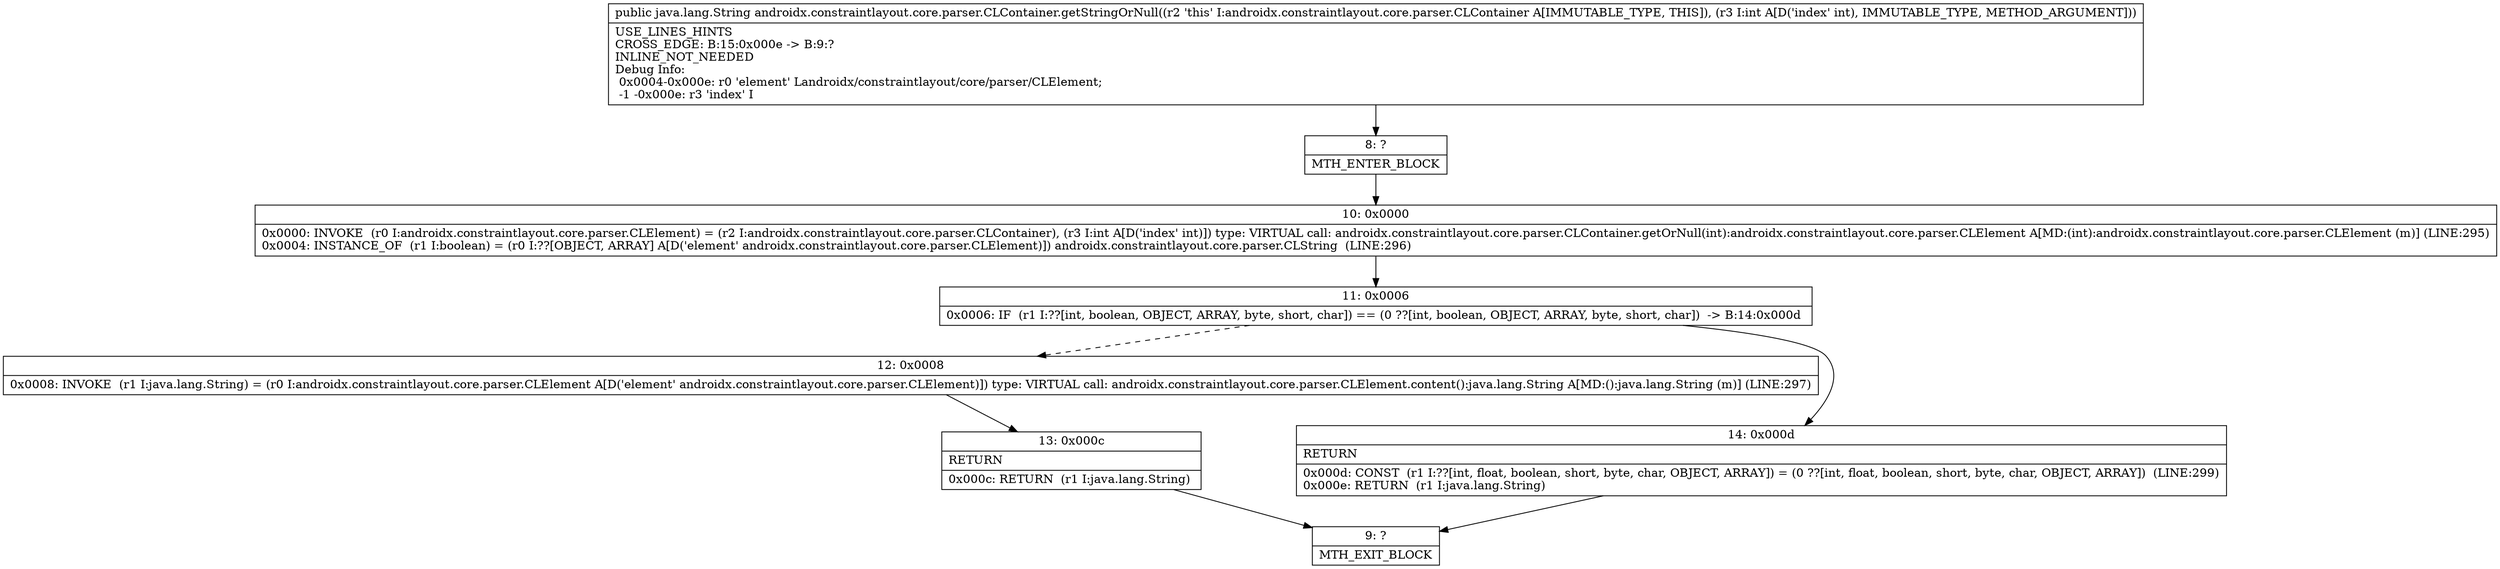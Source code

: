 digraph "CFG forandroidx.constraintlayout.core.parser.CLContainer.getStringOrNull(I)Ljava\/lang\/String;" {
Node_8 [shape=record,label="{8\:\ ?|MTH_ENTER_BLOCK\l}"];
Node_10 [shape=record,label="{10\:\ 0x0000|0x0000: INVOKE  (r0 I:androidx.constraintlayout.core.parser.CLElement) = (r2 I:androidx.constraintlayout.core.parser.CLContainer), (r3 I:int A[D('index' int)]) type: VIRTUAL call: androidx.constraintlayout.core.parser.CLContainer.getOrNull(int):androidx.constraintlayout.core.parser.CLElement A[MD:(int):androidx.constraintlayout.core.parser.CLElement (m)] (LINE:295)\l0x0004: INSTANCE_OF  (r1 I:boolean) = (r0 I:??[OBJECT, ARRAY] A[D('element' androidx.constraintlayout.core.parser.CLElement)]) androidx.constraintlayout.core.parser.CLString  (LINE:296)\l}"];
Node_11 [shape=record,label="{11\:\ 0x0006|0x0006: IF  (r1 I:??[int, boolean, OBJECT, ARRAY, byte, short, char]) == (0 ??[int, boolean, OBJECT, ARRAY, byte, short, char])  \-\> B:14:0x000d \l}"];
Node_12 [shape=record,label="{12\:\ 0x0008|0x0008: INVOKE  (r1 I:java.lang.String) = (r0 I:androidx.constraintlayout.core.parser.CLElement A[D('element' androidx.constraintlayout.core.parser.CLElement)]) type: VIRTUAL call: androidx.constraintlayout.core.parser.CLElement.content():java.lang.String A[MD:():java.lang.String (m)] (LINE:297)\l}"];
Node_13 [shape=record,label="{13\:\ 0x000c|RETURN\l|0x000c: RETURN  (r1 I:java.lang.String) \l}"];
Node_9 [shape=record,label="{9\:\ ?|MTH_EXIT_BLOCK\l}"];
Node_14 [shape=record,label="{14\:\ 0x000d|RETURN\l|0x000d: CONST  (r1 I:??[int, float, boolean, short, byte, char, OBJECT, ARRAY]) = (0 ??[int, float, boolean, short, byte, char, OBJECT, ARRAY])  (LINE:299)\l0x000e: RETURN  (r1 I:java.lang.String) \l}"];
MethodNode[shape=record,label="{public java.lang.String androidx.constraintlayout.core.parser.CLContainer.getStringOrNull((r2 'this' I:androidx.constraintlayout.core.parser.CLContainer A[IMMUTABLE_TYPE, THIS]), (r3 I:int A[D('index' int), IMMUTABLE_TYPE, METHOD_ARGUMENT]))  | USE_LINES_HINTS\lCROSS_EDGE: B:15:0x000e \-\> B:9:?\lINLINE_NOT_NEEDED\lDebug Info:\l  0x0004\-0x000e: r0 'element' Landroidx\/constraintlayout\/core\/parser\/CLElement;\l  \-1 \-0x000e: r3 'index' I\l}"];
MethodNode -> Node_8;Node_8 -> Node_10;
Node_10 -> Node_11;
Node_11 -> Node_12[style=dashed];
Node_11 -> Node_14;
Node_12 -> Node_13;
Node_13 -> Node_9;
Node_14 -> Node_9;
}

